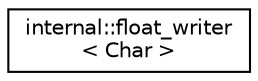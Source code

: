 digraph "Иерархия классов. Графический вид."
{
  edge [fontname="Helvetica",fontsize="10",labelfontname="Helvetica",labelfontsize="10"];
  node [fontname="Helvetica",fontsize="10",shape=record];
  rankdir="LR";
  Node0 [label="internal::float_writer\l\< Char \>",height=0.2,width=0.4,color="black", fillcolor="white", style="filled",URL="$classinternal_1_1float__writer.html"];
}
